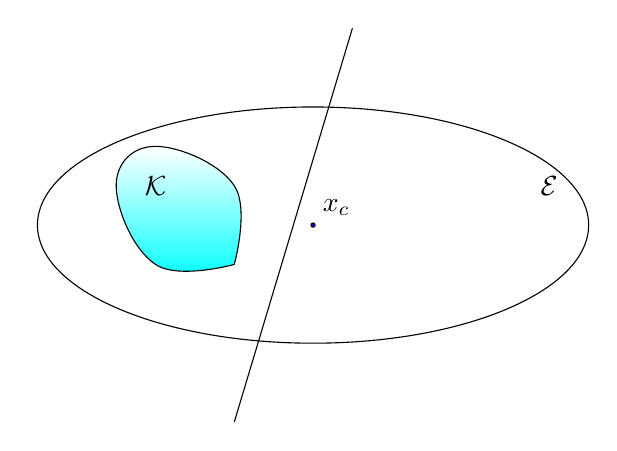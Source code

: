 \definecolor{qqqqff}{rgb}{0.,0.,1.}
\begin{tikzpicture}[scale=0.5]
 \draw[top color=white, bottom color=cyan] plot[smooth, tension=.7] coordinates {(-3,2) (-5,2) (-6,4) (-5,5) (-3,4) (-3,2)};
 \node at (-5,4) {$\mathcal{K}$};
\draw (0,8) -- (-3,-2);
\draw [fill=qqqqff] (-1,3) circle (1.5pt) 
   node [above right] {$x_c$};
\draw  (-1,3) ellipse (7 and 3);
  \node at (5,4) {$\mathcal{E}$};
\end{tikzpicture}
